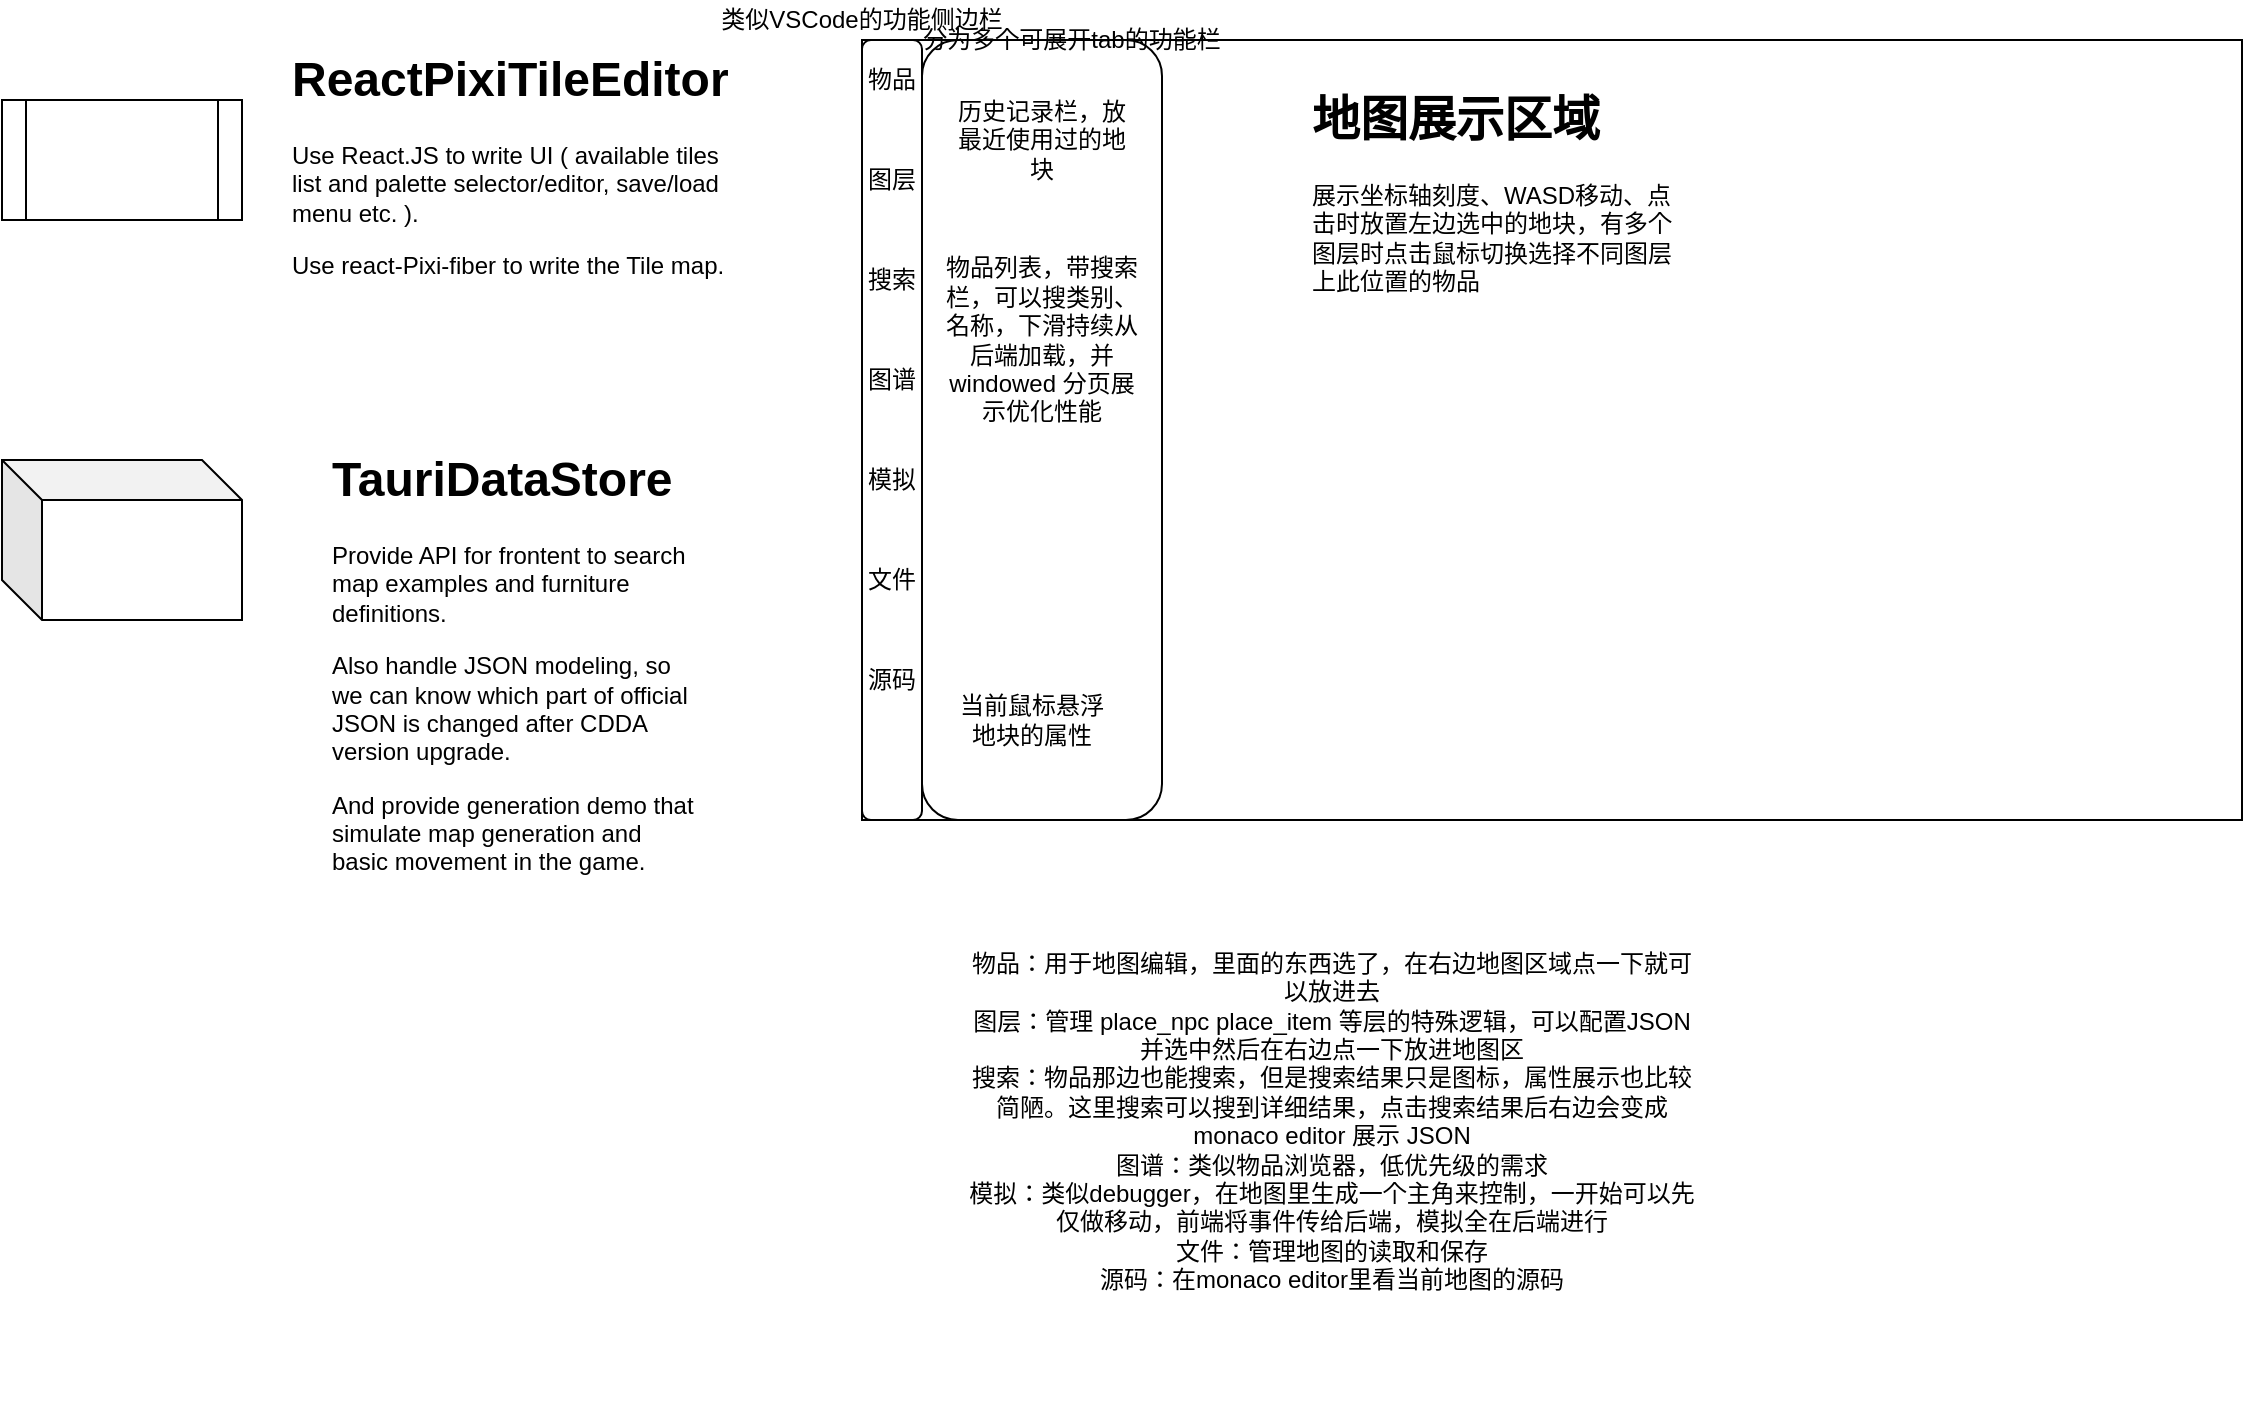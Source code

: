 <mxfile version="14.9.6" type="github">
  <diagram id="Qa3dx4DF3w0xNrYx_QHp" name="Page-1">
    <mxGraphModel dx="1426" dy="767" grid="1" gridSize="10" guides="1" tooltips="1" connect="1" arrows="1" fold="1" page="1" pageScale="1" pageWidth="827" pageHeight="1169" math="0" shadow="0">
      <root>
        <mxCell id="0" />
        <mxCell id="1" parent="0" />
        <mxCell id="nYbnf9ke9USroTlVrMWJ-1" value="" style="shape=process;whiteSpace=wrap;html=1;backgroundOutline=1;" vertex="1" parent="1">
          <mxGeometry x="60" y="50" width="120" height="60" as="geometry" />
        </mxCell>
        <mxCell id="nYbnf9ke9USroTlVrMWJ-2" value="&lt;h1&gt;ReactPixiTileEditor&lt;/h1&gt;&lt;p&gt;Use React.JS to write UI ( available tiles list and palette selector/editor, save/load menu etc. ).&lt;/p&gt;&lt;p&gt;Use react-Pixi-fiber to write the &lt;span style=&quot;white-space: pre&quot;&gt;&lt;/span&gt;Tile map.&lt;br&gt;&lt;/p&gt;" style="text;html=1;strokeColor=none;fillColor=none;spacing=5;spacingTop=-20;whiteSpace=wrap;overflow=hidden;rounded=0;" vertex="1" parent="1">
          <mxGeometry x="200" y="20" width="230" height="120" as="geometry" />
        </mxCell>
        <mxCell id="nYbnf9ke9USroTlVrMWJ-3" value="" style="shape=cube;whiteSpace=wrap;html=1;boundedLbl=1;backgroundOutline=1;darkOpacity=0.05;darkOpacity2=0.1;" vertex="1" parent="1">
          <mxGeometry x="60" y="230" width="120" height="80" as="geometry" />
        </mxCell>
        <mxCell id="nYbnf9ke9USroTlVrMWJ-4" value="&lt;h1&gt;TauriDataStore&lt;/h1&gt;&lt;p&gt;Provide API for frontent to search map examples and furniture definitions.&lt;/p&gt;&lt;p&gt;Also handle JSON modeling, so we can know which part of official JSON is changed after CDDA version upgrade.&lt;/p&gt;&lt;p&gt;And provide generation demo that simulate map generation and basic movement in the game.&lt;br&gt;&lt;/p&gt;" style="text;html=1;strokeColor=none;fillColor=none;spacing=5;spacingTop=-20;whiteSpace=wrap;overflow=hidden;rounded=0;" vertex="1" parent="1">
          <mxGeometry x="220" y="220" width="190" height="230" as="geometry" />
        </mxCell>
        <mxCell id="nYbnf9ke9USroTlVrMWJ-6" value="" style="rounded=0;whiteSpace=wrap;html=1;" vertex="1" parent="1">
          <mxGeometry x="490" y="20" width="690" height="390" as="geometry" />
        </mxCell>
        <mxCell id="nYbnf9ke9USroTlVrMWJ-10" value="" style="rounded=1;whiteSpace=wrap;html=1;" vertex="1" parent="1">
          <mxGeometry x="490" y="20" width="30" height="390" as="geometry" />
        </mxCell>
        <mxCell id="nYbnf9ke9USroTlVrMWJ-11" value="类似VSCode的功能侧边栏" style="text;html=1;strokeColor=none;fillColor=none;align=center;verticalAlign=middle;whiteSpace=wrap;rounded=0;" vertex="1" parent="1">
          <mxGeometry x="390" width="200" height="20" as="geometry" />
        </mxCell>
        <mxCell id="nYbnf9ke9USroTlVrMWJ-12" value="" style="rounded=1;whiteSpace=wrap;html=1;" vertex="1" parent="1">
          <mxGeometry x="520" y="20" width="120" height="390" as="geometry" />
        </mxCell>
        <mxCell id="nYbnf9ke9USroTlVrMWJ-13" value="分为多个可展开tab的功能栏" style="text;html=1;strokeColor=none;fillColor=none;align=center;verticalAlign=middle;whiteSpace=wrap;rounded=0;" vertex="1" parent="1">
          <mxGeometry x="510" y="10" width="170" height="20" as="geometry" />
        </mxCell>
        <mxCell id="nYbnf9ke9USroTlVrMWJ-14" value="历史记录栏，放最近使用过的地块" style="text;html=1;strokeColor=none;fillColor=none;align=center;verticalAlign=middle;whiteSpace=wrap;rounded=0;" vertex="1" parent="1">
          <mxGeometry x="535" y="60" width="90" height="20" as="geometry" />
        </mxCell>
        <mxCell id="nYbnf9ke9USroTlVrMWJ-15" value="物品列表，带搜索栏，可以搜类别、名称，下滑持续从后端加载，并windowed 分页展示优化性能" style="text;html=1;strokeColor=none;fillColor=none;align=center;verticalAlign=middle;whiteSpace=wrap;rounded=0;" vertex="1" parent="1">
          <mxGeometry x="530" y="160" width="100" height="20" as="geometry" />
        </mxCell>
        <mxCell id="nYbnf9ke9USroTlVrMWJ-17" value="物品" style="text;html=1;strokeColor=none;fillColor=none;align=center;verticalAlign=middle;whiteSpace=wrap;rounded=0;" vertex="1" parent="1">
          <mxGeometry x="485" y="30" width="40" height="20" as="geometry" />
        </mxCell>
        <mxCell id="nYbnf9ke9USroTlVrMWJ-18" value="图层" style="text;html=1;strokeColor=none;fillColor=none;align=center;verticalAlign=middle;whiteSpace=wrap;rounded=0;" vertex="1" parent="1">
          <mxGeometry x="485" y="80" width="40" height="20" as="geometry" />
        </mxCell>
        <mxCell id="nYbnf9ke9USroTlVrMWJ-19" value="搜索" style="text;html=1;strokeColor=none;fillColor=none;align=center;verticalAlign=middle;whiteSpace=wrap;rounded=0;" vertex="1" parent="1">
          <mxGeometry x="485" y="130" width="40" height="20" as="geometry" />
        </mxCell>
        <mxCell id="nYbnf9ke9USroTlVrMWJ-21" value="&lt;h1&gt;地图展示区域&lt;/h1&gt;&lt;p&gt;展示坐标轴刻度、WASD移动、点击时放置左边选中的地块，有多个图层时点击鼠标切换选择不同图层上此位置的物品&lt;/p&gt;" style="text;html=1;strokeColor=none;fillColor=none;spacing=5;spacingTop=-20;whiteSpace=wrap;overflow=hidden;rounded=0;" vertex="1" parent="1">
          <mxGeometry x="710" y="40" width="190" height="120" as="geometry" />
        </mxCell>
        <mxCell id="nYbnf9ke9USroTlVrMWJ-22" value="当前鼠标悬浮地块的属性" style="text;html=1;strokeColor=none;fillColor=none;align=center;verticalAlign=middle;whiteSpace=wrap;rounded=0;" vertex="1" parent="1">
          <mxGeometry x="535" y="350" width="80" height="20" as="geometry" />
        </mxCell>
        <mxCell id="nYbnf9ke9USroTlVrMWJ-23" value="图谱" style="text;html=1;strokeColor=none;fillColor=none;align=center;verticalAlign=middle;whiteSpace=wrap;rounded=0;" vertex="1" parent="1">
          <mxGeometry x="485" y="180" width="40" height="20" as="geometry" />
        </mxCell>
        <mxCell id="nYbnf9ke9USroTlVrMWJ-24" value="模拟" style="text;html=1;strokeColor=none;fillColor=none;align=center;verticalAlign=middle;whiteSpace=wrap;rounded=0;" vertex="1" parent="1">
          <mxGeometry x="485" y="230" width="40" height="20" as="geometry" />
        </mxCell>
        <mxCell id="nYbnf9ke9USroTlVrMWJ-25" value="文件" style="text;html=1;strokeColor=none;fillColor=none;align=center;verticalAlign=middle;whiteSpace=wrap;rounded=0;" vertex="1" parent="1">
          <mxGeometry x="485" y="280" width="40" height="20" as="geometry" />
        </mxCell>
        <mxCell id="nYbnf9ke9USroTlVrMWJ-26" value="&lt;div&gt;物品：用于地图编辑，里面的东西选了，在右边地图区域点一下就可以放进去&lt;/div&gt;&lt;div&gt;图层：管理 place_npc place_item 等层的特殊逻辑，可以配置JSON并选中然后在右边点一下放进地图区&lt;/div&gt;&lt;div&gt;搜索：物品那边也能搜索，但是搜索结果只是图标，属性展示也比较简陋。这里搜索可以搜到详细结果，点击搜索结果后右边会变成monaco editor 展示 JSON&lt;/div&gt;&lt;div&gt;图谱：类似物品浏览器，低优先级的需求&lt;/div&gt;&lt;div&gt;模拟：类似debugger，在地图里生成一个主角来控制，一开始可以先仅做移动，前端将事件传给后端，模拟全在后端进行&lt;/div&gt;&lt;div&gt;文件：管理地图的读取和保存&lt;/div&gt;&lt;div&gt;源码：在monaco editor里看当前地图的源码&lt;br&gt;&lt;/div&gt;&lt;div&gt;&lt;br&gt;&lt;/div&gt;&lt;div&gt;&lt;br&gt;&lt;/div&gt;" style="text;html=1;strokeColor=none;fillColor=none;align=center;verticalAlign=middle;whiteSpace=wrap;rounded=0;" vertex="1" parent="1">
          <mxGeometry x="540" y="450" width="370" height="250" as="geometry" />
        </mxCell>
        <mxCell id="nYbnf9ke9USroTlVrMWJ-27" value="源码" style="text;html=1;strokeColor=none;fillColor=none;align=center;verticalAlign=middle;whiteSpace=wrap;rounded=0;" vertex="1" parent="1">
          <mxGeometry x="485" y="330" width="40" height="20" as="geometry" />
        </mxCell>
      </root>
    </mxGraphModel>
  </diagram>
</mxfile>
